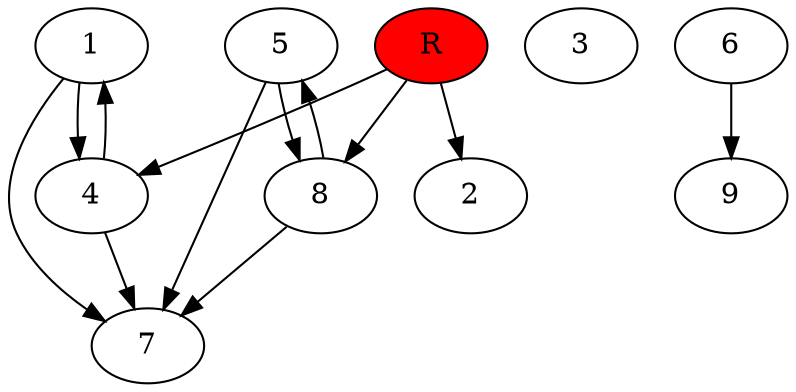 digraph prb22761 {
	1
	2
	3
	4
	5
	6
	7
	8
	R [fillcolor="#ff0000" style=filled]
	1 -> 4
	1 -> 7
	4 -> 1
	4 -> 7
	5 -> 7
	5 -> 8
	6 -> 9
	8 -> 5
	8 -> 7
	R -> 2
	R -> 4
	R -> 8
}
